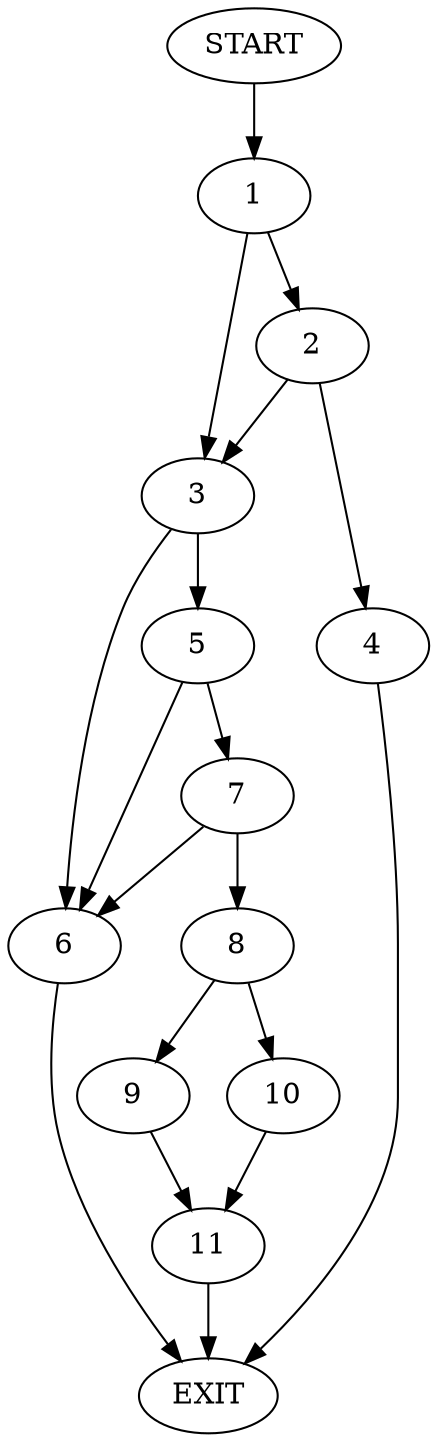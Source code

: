 digraph {
0 [label="START"]
12 [label="EXIT"]
0 -> 1
1 -> 2
1 -> 3
2 -> 3
2 -> 4
3 -> 5
3 -> 6
4 -> 12
5 -> 6
5 -> 7
6 -> 12
7 -> 6
7 -> 8
8 -> 9
8 -> 10
10 -> 11
9 -> 11
11 -> 12
}
